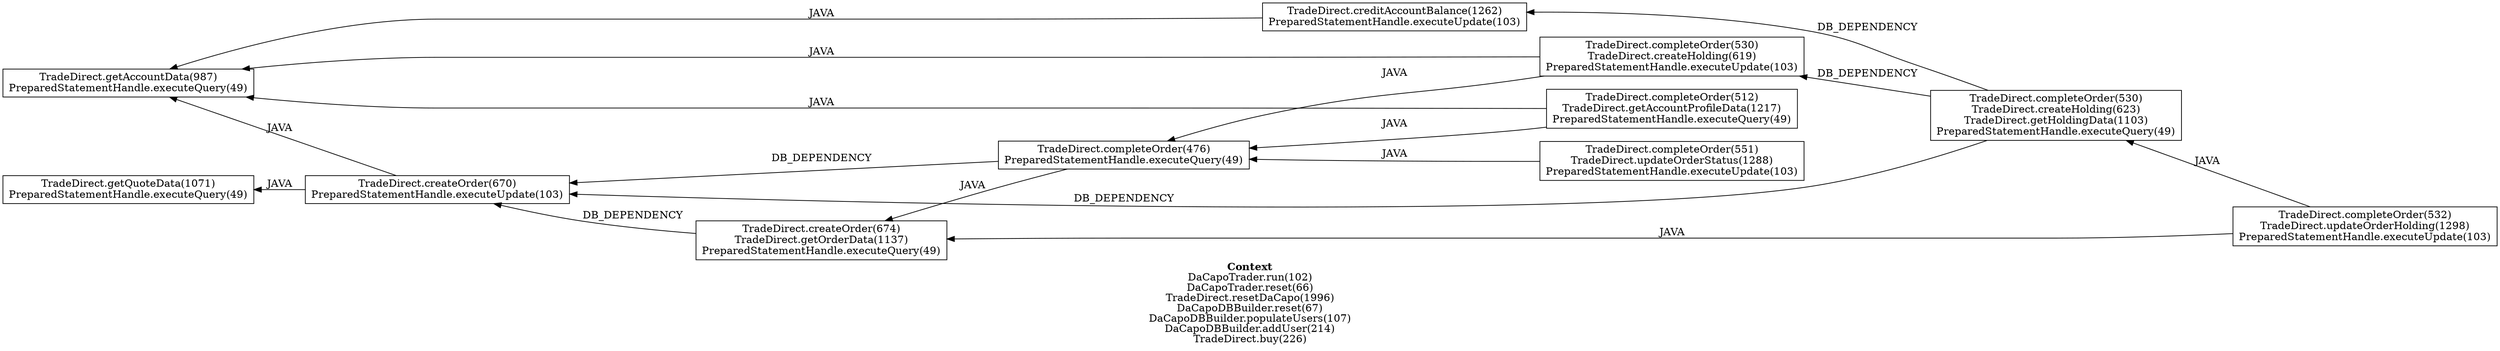 digraph 1860404380 { 
label=<<font face="Times-Bold">Context</font><br/>DaCapoTrader.run(102)<br/>DaCapoTrader.reset(66)<br/>TradeDirect.resetDaCapo(1996)<br/>DaCapoDBBuilder.reset(67)<br/>DaCapoDBBuilder.populateUsers(107)<br/>DaCapoDBBuilder.addUser(214)<br/>TradeDirect.buy(226)>;rankdir=RL;
1 [label="TradeDirect.getQuoteData(1071)\nPreparedStatementHandle.executeQuery(49)\n", shape=box];
2 [label="TradeDirect.getAccountData(987)\nPreparedStatementHandle.executeQuery(49)\n", shape=box];
3 [label="TradeDirect.completeOrder(532)\nTradeDirect.updateOrderHolding(1298)\nPreparedStatementHandle.executeUpdate(103)\n", shape=box];
4 [label="TradeDirect.completeOrder(530)\nTradeDirect.createHolding(619)\nPreparedStatementHandle.executeUpdate(103)\n", shape=box];
5 [label="TradeDirect.createOrder(674)\nTradeDirect.getOrderData(1137)\nPreparedStatementHandle.executeQuery(49)\n", shape=box];
6 [label="TradeDirect.completeOrder(512)\nTradeDirect.getAccountProfileData(1217)\nPreparedStatementHandle.executeQuery(49)\n", shape=box];
7 [label="TradeDirect.creditAccountBalance(1262)\nPreparedStatementHandle.executeUpdate(103)\n", shape=box];
8 [label="TradeDirect.completeOrder(476)\nPreparedStatementHandle.executeQuery(49)\n", shape=box];
9 [label="TradeDirect.completeOrder(530)\nTradeDirect.createHolding(623)\nTradeDirect.getHoldingData(1103)\nPreparedStatementHandle.executeQuery(49)\n", shape=box];
10 [label="TradeDirect.completeOrder(551)\nTradeDirect.updateOrderStatus(1288)\nPreparedStatementHandle.executeUpdate(103)\n", shape=box];
11 [label="TradeDirect.createOrder(670)\nPreparedStatementHandle.executeUpdate(103)\n", shape=box];
3 -> 5 [label="JAVA"];
3 -> 9 [label="JAVA"];
4 -> 2 [label="JAVA"];
4 -> 8 [label="JAVA"];
5 -> 11 [label="DB_DEPENDENCY"];
6 -> 2 [label="JAVA"];
6 -> 8 [label="JAVA"];
7 -> 2 [label="JAVA"];
8 -> 5 [label="JAVA"];
8 -> 11 [label="DB_DEPENDENCY"];
9 -> 4 [label="DB_DEPENDENCY"];
9 -> 7 [label="DB_DEPENDENCY"];
9 -> 11 [label="DB_DEPENDENCY"];
10 -> 8 [label="JAVA"];
11 -> 1 [label="JAVA"];
11 -> 2 [label="JAVA"];
}


